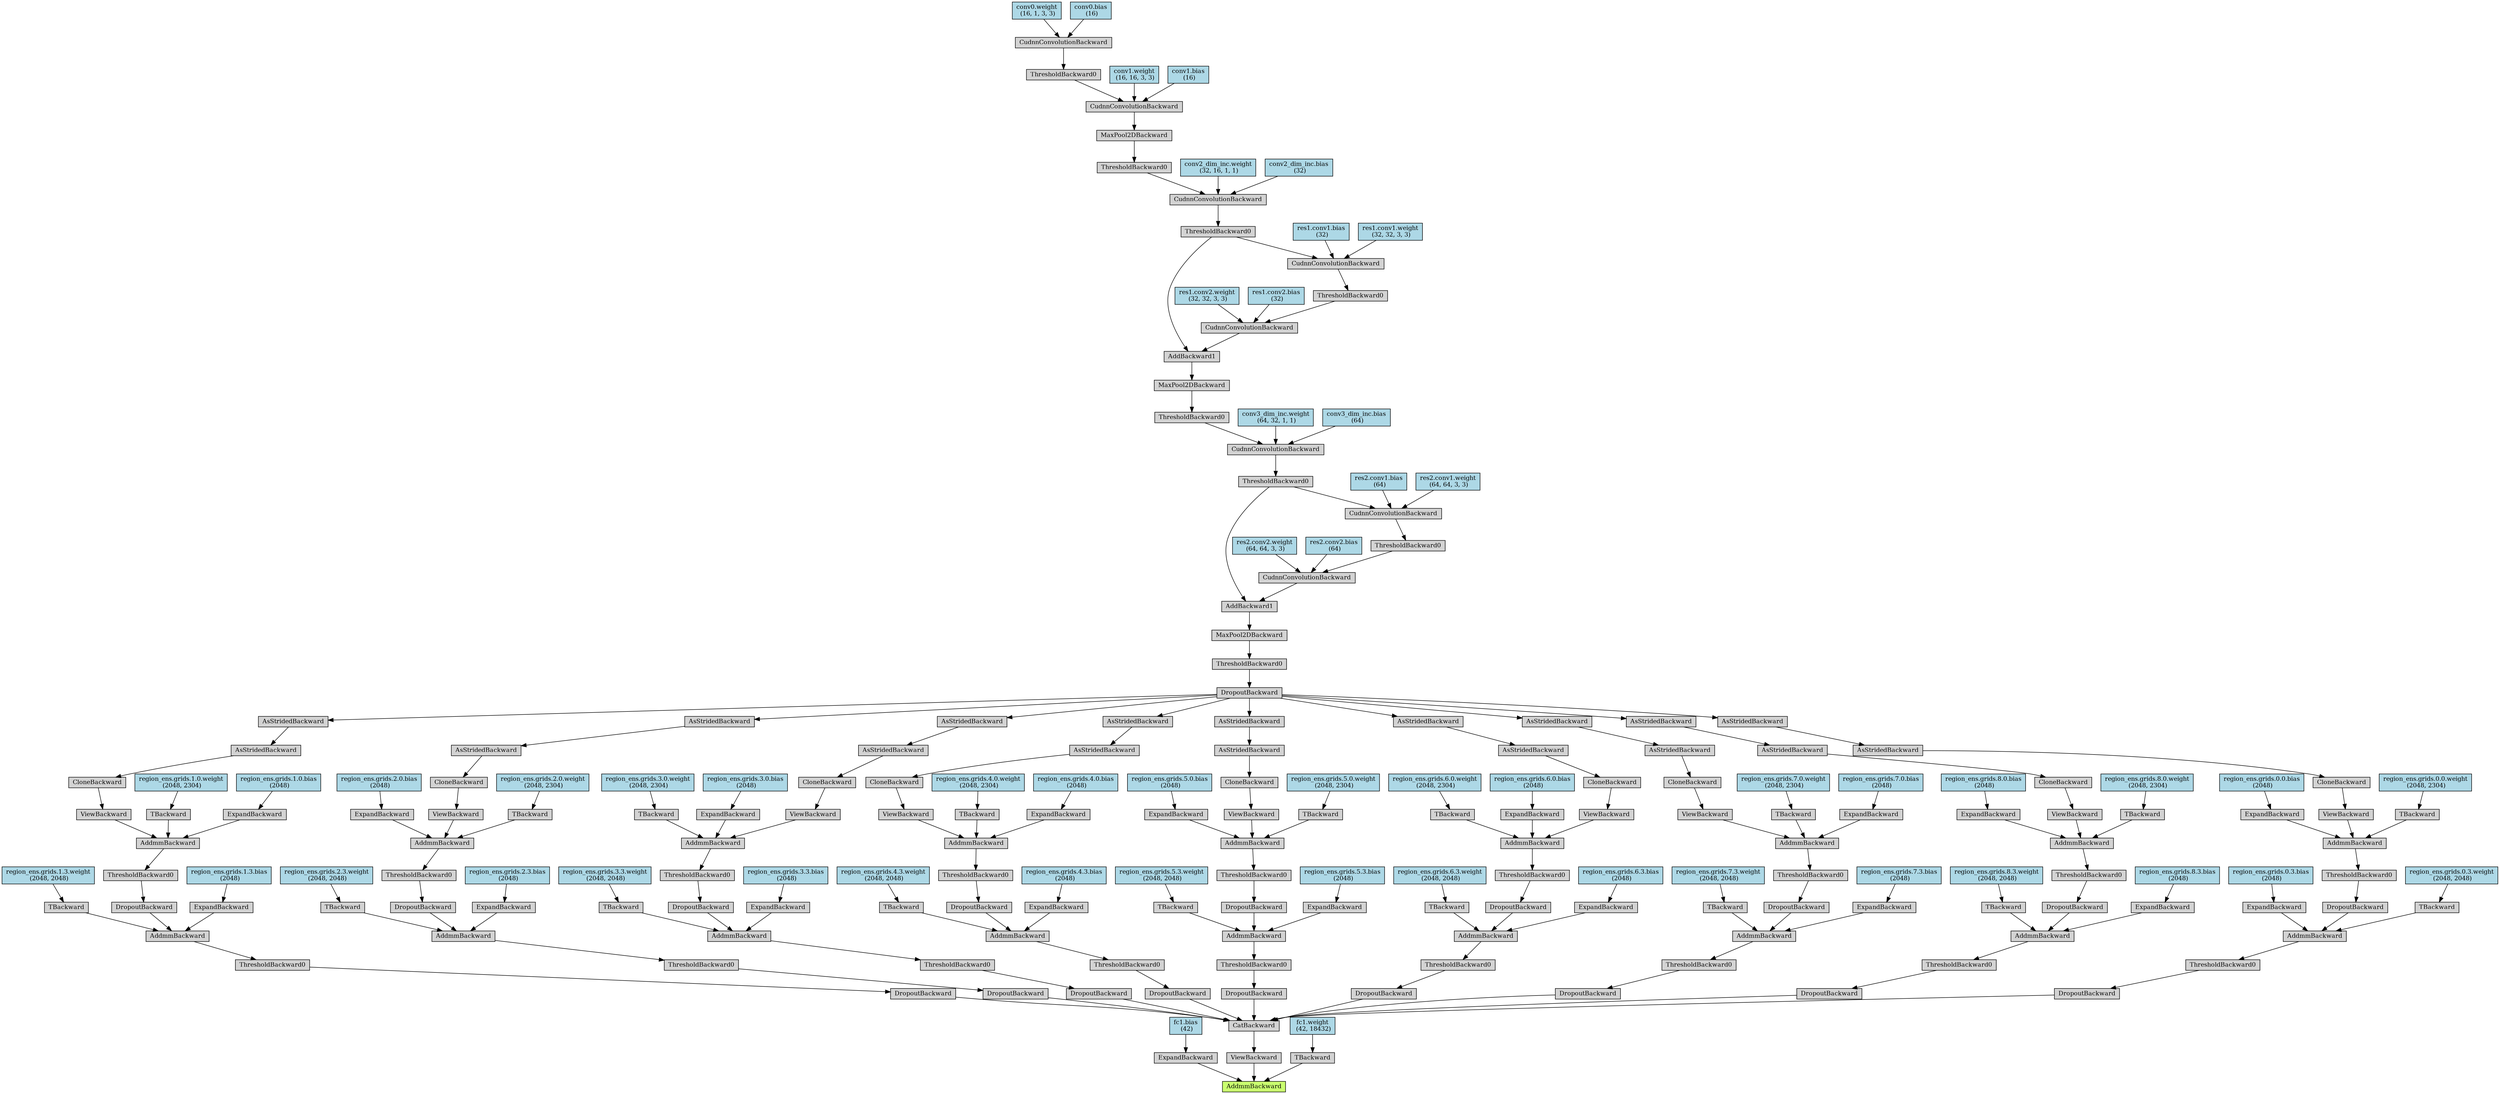 digraph {
	graph [size="63.449999999999996,63.449999999999996"]
	node [align=left fontsize=12 height=0.2 ranksep=0.1 shape=box style=filled]
	2877752936208 [label=AddmmBackward fillcolor=darkolivegreen1]
	2877752936376 -> 2877752936208
	2877752936376 [label=ExpandBackward]
	2877752936488 -> 2877752936376
	2877752936488 [label="fc1.bias
 (42)" fillcolor=lightblue]
	2877752936992 -> 2877752936208
	2877752936992 [label=ViewBackward]
	2877752936544 -> 2877752936992
	2877752936544 [label=CatBackward]
	2877752992488 -> 2877752936544
	2877752992488 [label=DropoutBackward]
	2877752936712 -> 2877752992488
	2877752936712 [label=ThresholdBackward0]
	2877752936824 -> 2877752936712
	2877752936824 [label=AddmmBackward]
	2877752936936 -> 2877752936824
	2877752936936 [label=ExpandBackward]
	2877752937160 -> 2877752936936
	2877752937160 [label="region_ens.grids.0.3.bias
 (2048)" fillcolor=lightblue]
	2877752992152 -> 2877752936824
	2877752992152 [label=DropoutBackward]
	2877752937216 -> 2877752992152
	2877752937216 [label=ThresholdBackward0]
	2877752937328 -> 2877752937216
	2877752937328 [label=AddmmBackward]
	2877752937440 -> 2877752937328
	2877752937440 [label=ExpandBackward]
	2877752937664 -> 2877752937440
	2877752937664 [label="region_ens.grids.0.0.bias
 (2048)" fillcolor=lightblue]
	2877752937496 -> 2877752937328
	2877752937496 [label=ViewBackward]
	2877752937720 -> 2877752937496
	2877752937720 [label=CloneBackward]
	2877752937832 -> 2877752937720
	2877752937832 [label=AsStridedBackward]
	2877752937944 -> 2877752937832
	2877752937944 [label=AsStridedBackward]
	2877752991816 -> 2877752937944
	2877752991816 [label=DropoutBackward]
	2877752938168 -> 2877752991816
	2877752938168 [label=ThresholdBackward0]
	2877752938336 -> 2877752938168
	2877752938336 [label=MaxPool2DBackward]
	2877752936264 -> 2877752938336
	2877752936264 [label=AddBackward1]
	2877753024696 -> 2877752936264
	2877753024696 [label=CudnnConvolutionBackward]
	2877753024864 -> 2877753024696
	2877753024864 [label=ThresholdBackward0]
	2877753025088 -> 2877753024864
	2877753025088 [label=CudnnConvolutionBackward]
	2877753024752 -> 2877753025088
	2877753024752 [label=ThresholdBackward0]
	2877753025424 -> 2877753024752
	2877753025424 [label=CudnnConvolutionBackward]
	2877753025592 -> 2877753025424
	2877753025592 [label=ThresholdBackward0]
	2877753025816 -> 2877753025592
	2877753025816 [label=MaxPool2DBackward]
	2877753025984 -> 2877753025816
	2877753025984 [label=AddBackward1]
	2877753026152 -> 2877753025984
	2877753026152 [label=CudnnConvolutionBackward]
	2877753026320 -> 2877753026152
	2877753026320 [label=ThresholdBackward0]
	2877753026544 -> 2877753026320
	2877753026544 [label=CudnnConvolutionBackward]
	2877753026208 -> 2877753026544
	2877753026208 [label=ThresholdBackward0]
	2877753026880 -> 2877753026208
	2877753026880 [label=CudnnConvolutionBackward]
	2877753027048 -> 2877753026880
	2877753027048 [label=ThresholdBackward0]
	2877753027272 -> 2877753027048
	2877753027272 [label=MaxPool2DBackward]
	2877753027440 -> 2877753027272
	2877753027440 [label=CudnnConvolutionBackward]
	2877753027608 -> 2877753027440
	2877753027608 [label=ThresholdBackward0]
	2877753027832 -> 2877753027608
	2877753027832 [label=CudnnConvolutionBackward]
	2877753028000 -> 2877753027832
	2877753028000 [label="conv0.weight
 (16, 1, 3, 3)" fillcolor=lightblue]
	2877753028056 -> 2877753027832
	2877753028056 [label="conv0.bias
 (16)" fillcolor=lightblue]
	2877753027664 -> 2877753027440
	2877753027664 [label="conv1.weight
 (16, 16, 3, 3)" fillcolor=lightblue]
	2877753027720 -> 2877753027440
	2877753027720 [label="conv1.bias
 (16)" fillcolor=lightblue]
	2877753027104 -> 2877753026880
	2877753027104 [label="conv2_dim_inc.weight
 (32, 16, 1, 1)" fillcolor=lightblue]
	2877753027160 -> 2877753026880
	2877753027160 [label="conv2_dim_inc.bias
 (32)" fillcolor=lightblue]
	2877753026712 -> 2877753026544
	2877753026712 [label="res1.conv1.weight
 (32, 32, 3, 3)" fillcolor=lightblue]
	2877753026768 -> 2877753026544
	2877753026768 [label="res1.conv1.bias
 (32)" fillcolor=lightblue]
	2877753026376 -> 2877753026152
	2877753026376 [label="res1.conv2.weight
 (32, 32, 3, 3)" fillcolor=lightblue]
	2877753026432 -> 2877753026152
	2877753026432 [label="res1.conv2.bias
 (32)" fillcolor=lightblue]
	2877753026208 -> 2877753025984
	2877753025648 -> 2877753025424
	2877753025648 [label="conv3_dim_inc.weight
 (64, 32, 1, 1)" fillcolor=lightblue]
	2877753025704 -> 2877753025424
	2877753025704 [label="conv3_dim_inc.bias
 (64)" fillcolor=lightblue]
	2877753025256 -> 2877753025088
	2877753025256 [label="res2.conv1.weight
 (64, 64, 3, 3)" fillcolor=lightblue]
	2877753025312 -> 2877753025088
	2877753025312 [label="res2.conv1.bias
 (64)" fillcolor=lightblue]
	2877753024920 -> 2877753024696
	2877753024920 [label="res2.conv2.weight
 (64, 64, 3, 3)" fillcolor=lightblue]
	2877753024976 -> 2877753024696
	2877753024976 [label="res2.conv2.bias
 (64)" fillcolor=lightblue]
	2877753024752 -> 2877752936264
	2877752937552 -> 2877752937328
	2877752937552 [label=TBackward]
	2877752937776 -> 2877752937552
	2877752937776 [label="region_ens.grids.0.0.weight
 (2048, 2304)" fillcolor=lightblue]
	2877752935984 -> 2877752936824
	2877752935984 [label=TBackward]
	2877752937272 -> 2877752935984
	2877752937272 [label="region_ens.grids.0.3.weight
 (2048, 2048)" fillcolor=lightblue]
	2877752993160 -> 2877752936544
	2877752993160 [label=DropoutBackward]
	2877752936768 -> 2877752993160
	2877752936768 [label=ThresholdBackward0]
	2877752937104 -> 2877752936768
	2877752937104 [label=AddmmBackward]
	2877752937888 -> 2877752937104
	2877752937888 [label=ExpandBackward]
	2877752938224 -> 2877752937888
	2877752938224 [label="region_ens.grids.1.3.bias
 (2048)" fillcolor=lightblue]
	2877752992824 -> 2877752937104
	2877752992824 [label=DropoutBackward]
	2877752938000 -> 2877752992824
	2877752938000 [label=ThresholdBackward0]
	2877753024584 -> 2877752938000
	2877753024584 [label=AddmmBackward]
	2877753025032 -> 2877753024584
	2877753025032 [label=ExpandBackward]
	2877753026040 -> 2877753025032
	2877753026040 [label="region_ens.grids.1.0.bias
 (2048)" fillcolor=lightblue]
	2877753025368 -> 2877753024584
	2877753025368 [label=ViewBackward]
	2877753025480 -> 2877753025368
	2877753025480 [label=CloneBackward]
	2877753025872 -> 2877753025480
	2877753025872 [label=AsStridedBackward]
	2877753026824 -> 2877753025872
	2877753026824 [label=AsStridedBackward]
	2877752991816 -> 2877753026824
	2877753025760 -> 2877753024584
	2877753025760 [label=TBackward]
	2877753026264 -> 2877753025760
	2877753026264 [label="region_ens.grids.1.0.weight
 (2048, 2304)" fillcolor=lightblue]
	2877752938056 -> 2877752937104
	2877752938056 [label=TBackward]
	2877752938392 -> 2877752938056
	2877752938392 [label="region_ens.grids.1.3.weight
 (2048, 2048)" fillcolor=lightblue]
	2877752993832 -> 2877752936544
	2877752993832 [label=DropoutBackward]
	2877752936880 -> 2877752993832
	2877752936880 [label=ThresholdBackward0]
	2877752937608 -> 2877752936880
	2877752937608 [label=AddmmBackward]
	2877753026488 -> 2877752937608
	2877753026488 [label=ExpandBackward]
	2877753027496 -> 2877753026488
	2877753027496 [label="region_ens.grids.2.3.bias
 (2048)" fillcolor=lightblue]
	2877752993496 -> 2877752937608
	2877752993496 [label=DropoutBackward]
	2877753027216 -> 2877752993496
	2877753027216 [label=ThresholdBackward0]
	2877753027776 -> 2877753027216
	2877753027776 [label=AddmmBackward]
	2877753028112 -> 2877753027776
	2877753028112 [label=ExpandBackward]
	2877753028280 -> 2877753028112
	2877753028280 [label="region_ens.grids.2.0.bias
 (2048)" fillcolor=lightblue]
	2877753028224 -> 2877753027776
	2877753028224 [label=ViewBackward]
	2877753028336 -> 2877753028224
	2877753028336 [label=CloneBackward]
	2877753028448 -> 2877753028336
	2877753028448 [label=AsStridedBackward]
	2877753028560 -> 2877753028448
	2877753028560 [label=AsStridedBackward]
	2877752991816 -> 2877753028560
	2877753027888 -> 2877753027776
	2877753027888 [label=TBackward]
	2877753028392 -> 2877753027888
	2877753028392 [label="region_ens.grids.2.0.weight
 (2048, 2304)" fillcolor=lightblue]
	2877753026600 -> 2877752937608
	2877753026600 [label=TBackward]
	2877753026936 -> 2877753026600
	2877753026936 [label="region_ens.grids.2.3.weight
 (2048, 2048)" fillcolor=lightblue]
	2877752994504 -> 2877752936544
	2877752994504 [label=DropoutBackward]
	2877752937384 -> 2877752994504
	2877752937384 [label=ThresholdBackward0]
	2877753025144 -> 2877752937384
	2877753025144 [label=AddmmBackward]
	2877753028504 -> 2877753025144
	2877753028504 [label=ExpandBackward]
	2877753045120 -> 2877753028504
	2877753045120 [label="region_ens.grids.3.3.bias
 (2048)" fillcolor=lightblue]
	2877752994168 -> 2877753025144
	2877752994168 [label=DropoutBackward]
	2877753045176 -> 2877752994168
	2877753045176 [label=ThresholdBackward0]
	2877753045288 -> 2877753045176
	2877753045288 [label=AddmmBackward]
	2877753045400 -> 2877753045288
	2877753045400 [label=ExpandBackward]
	2877753045624 -> 2877753045400
	2877753045624 [label="region_ens.grids.3.0.bias
 (2048)" fillcolor=lightblue]
	2877753045456 -> 2877753045288
	2877753045456 [label=ViewBackward]
	2877753045680 -> 2877753045456
	2877753045680 [label=CloneBackward]
	2877753045792 -> 2877753045680
	2877753045792 [label=AsStridedBackward]
	2877753045904 -> 2877753045792
	2877753045904 [label=AsStridedBackward]
	2877752991816 -> 2877753045904
	2877753045512 -> 2877753045288
	2877753045512 [label=TBackward]
	2877753045736 -> 2877753045512
	2877753045736 [label="region_ens.grids.3.0.weight
 (2048, 2304)" fillcolor=lightblue]
	2877753028168 -> 2877753025144
	2877753028168 [label=TBackward]
	2877753045232 -> 2877753028168
	2877753045232 [label="region_ens.grids.3.3.weight
 (2048, 2048)" fillcolor=lightblue]
	2877752995176 -> 2877752936544
	2877752995176 [label=DropoutBackward]
	2877753024808 -> 2877752995176
	2877753024808 [label=ThresholdBackward0]
	2877753045064 -> 2877753024808
	2877753045064 [label=AddmmBackward]
	2877753045848 -> 2877753045064
	2877753045848 [label=ExpandBackward]
	2877753046072 -> 2877753045848
	2877753046072 [label="region_ens.grids.4.3.bias
 (2048)" fillcolor=lightblue]
	2877752994840 -> 2877753045064
	2877752994840 [label=DropoutBackward]
	2877753045960 -> 2877752994840
	2877753045960 [label=ThresholdBackward0]
	2877753046184 -> 2877753045960
	2877753046184 [label=AddmmBackward]
	2877753046296 -> 2877753046184
	2877753046296 [label=ExpandBackward]
	2877753046520 -> 2877753046296
	2877753046520 [label="region_ens.grids.4.0.bias
 (2048)" fillcolor=lightblue]
	2877753046352 -> 2877753046184
	2877753046352 [label=ViewBackward]
	2877753046576 -> 2877753046352
	2877753046576 [label=CloneBackward]
	2877753046688 -> 2877753046576
	2877753046688 [label=AsStridedBackward]
	2877753046800 -> 2877753046688
	2877753046800 [label=AsStridedBackward]
	2877752991816 -> 2877753046800
	2877753046408 -> 2877753046184
	2877753046408 [label=TBackward]
	2877753046632 -> 2877753046408
	2877753046632 [label="region_ens.grids.4.0.weight
 (2048, 2304)" fillcolor=lightblue]
	2877753046016 -> 2877753045064
	2877753046016 [label=TBackward]
	2877753046128 -> 2877753046016
	2877753046128 [label="region_ens.grids.4.3.weight
 (2048, 2048)" fillcolor=lightblue]
	2877753004104 -> 2877752936544
	2877753004104 [label=DropoutBackward]
	2877753027328 -> 2877753004104
	2877753027328 [label=ThresholdBackward0]
	2877753045568 -> 2877753027328
	2877753045568 [label=AddmmBackward]
	2877753046744 -> 2877753045568
	2877753046744 [label=ExpandBackward]
	2877753046968 -> 2877753046744
	2877753046968 [label="region_ens.grids.5.3.bias
 (2048)" fillcolor=lightblue]
	2877752995512 -> 2877753045568
	2877752995512 [label=DropoutBackward]
	2877753046856 -> 2877752995512
	2877753046856 [label=ThresholdBackward0]
	2877753047080 -> 2877753046856
	2877753047080 [label=AddmmBackward]
	2877753047192 -> 2877753047080
	2877753047192 [label=ExpandBackward]
	2877753047416 -> 2877753047192
	2877753047416 [label="region_ens.grids.5.0.bias
 (2048)" fillcolor=lightblue]
	2877753047248 -> 2877753047080
	2877753047248 [label=ViewBackward]
	2877753047472 -> 2877753047248
	2877753047472 [label=CloneBackward]
	2877753047584 -> 2877753047472
	2877753047584 [label=AsStridedBackward]
	2877753047696 -> 2877753047584
	2877753047696 [label=AsStridedBackward]
	2877752991816 -> 2877753047696
	2877753047304 -> 2877753047080
	2877753047304 [label=TBackward]
	2877753047528 -> 2877753047304
	2877753047528 [label="region_ens.grids.5.0.weight
 (2048, 2304)" fillcolor=lightblue]
	2877753046912 -> 2877753045568
	2877753046912 [label=TBackward]
	2877753047024 -> 2877753046912
	2877753047024 [label="region_ens.grids.5.3.weight
 (2048, 2048)" fillcolor=lightblue]
	2877753004776 -> 2877752936544
	2877753004776 [label=DropoutBackward]
	2877753045344 -> 2877753004776
	2877753045344 [label=ThresholdBackward0]
	2877753046464 -> 2877753045344
	2877753046464 [label=AddmmBackward]
	2877753047640 -> 2877753046464
	2877753047640 [label=ExpandBackward]
	2877753047864 -> 2877753047640
	2877753047864 [label="region_ens.grids.6.3.bias
 (2048)" fillcolor=lightblue]
	2877753004440 -> 2877753046464
	2877753004440 [label=DropoutBackward]
	2877753047752 -> 2877753004440
	2877753047752 [label=ThresholdBackward0]
	2877753047976 -> 2877753047752
	2877753047976 [label=AddmmBackward]
	2877753048088 -> 2877753047976
	2877753048088 [label=ExpandBackward]
	2877753048312 -> 2877753048088
	2877753048312 [label="region_ens.grids.6.0.bias
 (2048)" fillcolor=lightblue]
	2877753048144 -> 2877753047976
	2877753048144 [label=ViewBackward]
	2877753048368 -> 2877753048144
	2877753048368 [label=CloneBackward]
	2877753048480 -> 2877753048368
	2877753048480 [label=AsStridedBackward]
	2877753048592 -> 2877753048480
	2877753048592 [label=AsStridedBackward]
	2877752991816 -> 2877753048592
	2877753048200 -> 2877753047976
	2877753048200 [label=TBackward]
	2877753048424 -> 2877753048200
	2877753048424 [label="region_ens.grids.6.0.weight
 (2048, 2304)" fillcolor=lightblue]
	2877753047808 -> 2877753046464
	2877753047808 [label=TBackward]
	2877753047920 -> 2877753047808
	2877753047920 [label="region_ens.grids.6.3.weight
 (2048, 2048)" fillcolor=lightblue]
	2877753005448 -> 2877752936544
	2877753005448 [label=DropoutBackward]
	2877753046240 -> 2877753005448
	2877753046240 [label=ThresholdBackward0]
	2877753047360 -> 2877753046240
	2877753047360 [label=AddmmBackward]
	2877753048536 -> 2877753047360
	2877753048536 [label=ExpandBackward]
	2877753048760 -> 2877753048536
	2877753048760 [label="region_ens.grids.7.3.bias
 (2048)" fillcolor=lightblue]
	2877753005112 -> 2877753047360
	2877753005112 [label=DropoutBackward]
	2877753048648 -> 2877753005112
	2877753048648 [label=ThresholdBackward0]
	2877753048872 -> 2877753048648
	2877753048872 [label=AddmmBackward]
	2877753048984 -> 2877753048872
	2877753048984 [label=ExpandBackward]
	2877753065656 -> 2877753048984
	2877753065656 [label="region_ens.grids.7.0.bias
 (2048)" fillcolor=lightblue]
	2877753049040 -> 2877753048872
	2877753049040 [label=ViewBackward]
	2877753065712 -> 2877753049040
	2877753065712 [label=CloneBackward]
	2877753065824 -> 2877753065712
	2877753065824 [label=AsStridedBackward]
	2877753065936 -> 2877753065824
	2877753065936 [label=AsStridedBackward]
	2877752991816 -> 2877753065936
	2877753065544 -> 2877753048872
	2877753065544 [label=TBackward]
	2877753065768 -> 2877753065544
	2877753065768 [label="region_ens.grids.7.0.weight
 (2048, 2304)" fillcolor=lightblue]
	2877753048704 -> 2877753047360
	2877753048704 [label=TBackward]
	2877753048816 -> 2877753048704
	2877753048816 [label="region_ens.grids.7.3.weight
 (2048, 2048)" fillcolor=lightblue]
	2877753006120 -> 2877752936544
	2877753006120 [label=DropoutBackward]
	2877753047136 -> 2877753006120
	2877753047136 [label=ThresholdBackward0]
	2877753048256 -> 2877753047136
	2877753048256 [label=AddmmBackward]
	2877753065880 -> 2877753048256
	2877753065880 [label=ExpandBackward]
	2877753066104 -> 2877753065880
	2877753066104 [label="region_ens.grids.8.3.bias
 (2048)" fillcolor=lightblue]
	2877753005784 -> 2877753048256
	2877753005784 [label=DropoutBackward]
	2877753065992 -> 2877753005784
	2877753065992 [label=ThresholdBackward0]
	2877753066216 -> 2877753065992
	2877753066216 [label=AddmmBackward]
	2877753066328 -> 2877753066216
	2877753066328 [label=ExpandBackward]
	2877753066552 -> 2877753066328
	2877753066552 [label="region_ens.grids.8.0.bias
 (2048)" fillcolor=lightblue]
	2877753066384 -> 2877753066216
	2877753066384 [label=ViewBackward]
	2877753066608 -> 2877753066384
	2877753066608 [label=CloneBackward]
	2877753066720 -> 2877753066608
	2877753066720 [label=AsStridedBackward]
	2877753066832 -> 2877753066720
	2877753066832 [label=AsStridedBackward]
	2877752991816 -> 2877753066832
	2877753066440 -> 2877753066216
	2877753066440 [label=TBackward]
	2877753066664 -> 2877753066440
	2877753066664 [label="region_ens.grids.8.0.weight
 (2048, 2304)" fillcolor=lightblue]
	2877753066048 -> 2877753048256
	2877753066048 [label=TBackward]
	2877753066160 -> 2877753066048
	2877753066160 [label="region_ens.grids.8.3.weight
 (2048, 2048)" fillcolor=lightblue]
	2877752937048 -> 2877752936208
	2877752937048 [label=TBackward]
	2877752936600 -> 2877752937048
	2877752936600 [label="fc1.weight
 (42, 18432)" fillcolor=lightblue]
}
